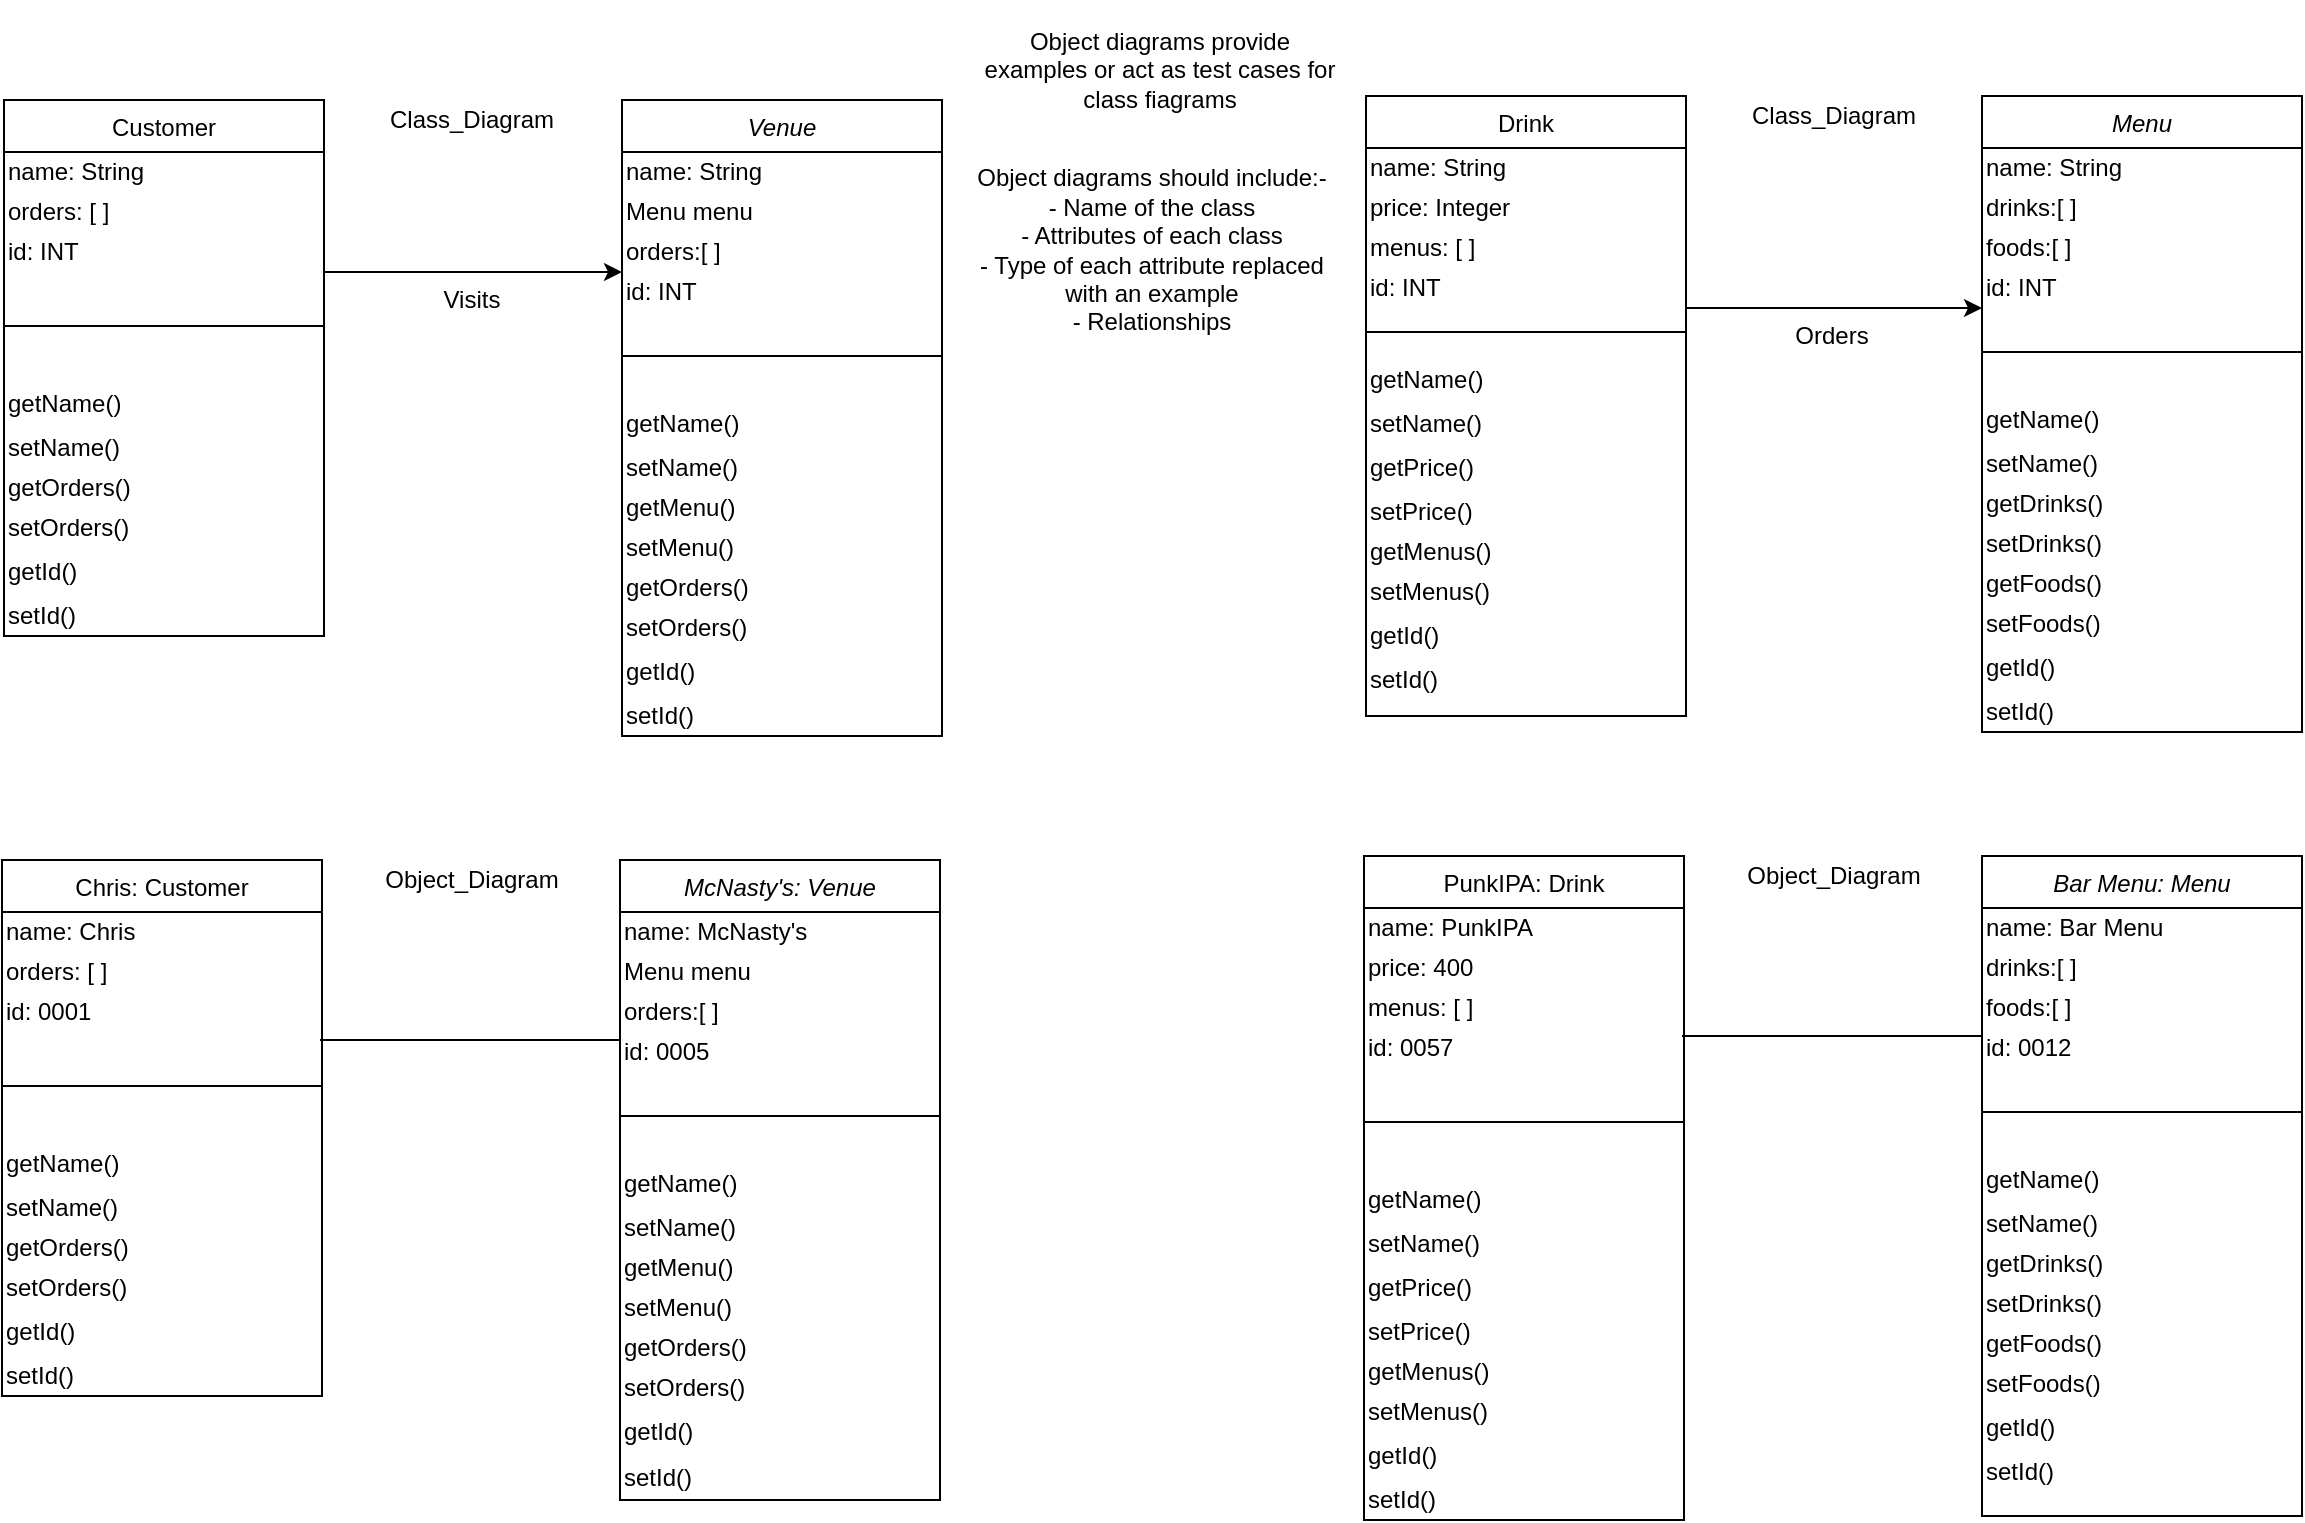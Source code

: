 <mxfile version="14.1.8" type="device"><diagram id="C5RBs43oDa-KdzZeNtuy" name="Page-1"><mxGraphModel dx="2352" dy="906" grid="1" gridSize="10" guides="1" tooltips="1" connect="1" arrows="1" fold="1" page="1" pageScale="1" pageWidth="1169" pageHeight="827" math="0" shadow="0"><root><mxCell id="WIyWlLk6GJQsqaUBKTNV-0"/><mxCell id="WIyWlLk6GJQsqaUBKTNV-1" parent="WIyWlLk6GJQsqaUBKTNV-0"/><mxCell id="dWjjtchE6uzS5klfQraj-1" value="Object diagrams provide examples or act as test cases for class fiagrams" style="text;html=1;strokeColor=none;fillColor=none;align=center;verticalAlign=middle;whiteSpace=wrap;rounded=0;" vertex="1" parent="WIyWlLk6GJQsqaUBKTNV-1"><mxGeometry x="-670" y="10" width="180" height="70" as="geometry"/></mxCell><mxCell id="dWjjtchE6uzS5klfQraj-2" value="Object diagrams should include:-&lt;br&gt;- Name of the class&lt;br&gt;- Attributes of each class&lt;br&gt;- Type of each attribute replaced with an example&lt;br&gt;- Relationships" style="text;html=1;strokeColor=none;fillColor=none;align=center;verticalAlign=middle;whiteSpace=wrap;rounded=0;" vertex="1" parent="WIyWlLk6GJQsqaUBKTNV-1"><mxGeometry x="-679" y="70" width="190" height="130" as="geometry"/></mxCell><mxCell id="dWjjtchE6uzS5klfQraj-52" value="Customer" style="swimlane;fontStyle=0;align=center;verticalAlign=top;childLayout=stackLayout;horizontal=1;startSize=26;horizontalStack=0;resizeParent=1;resizeLast=0;collapsible=1;marginBottom=0;rounded=0;shadow=0;strokeWidth=1;" vertex="1" parent="WIyWlLk6GJQsqaUBKTNV-1"><mxGeometry x="-1158" y="60" width="160" height="268" as="geometry"><mxRectangle x="130" y="380" width="160" height="26" as="alternateBounds"/></mxGeometry></mxCell><mxCell id="dWjjtchE6uzS5klfQraj-53" value="name: String" style="text;html=1;strokeColor=none;fillColor=none;align=left;verticalAlign=middle;whiteSpace=wrap;rounded=0;" vertex="1" parent="dWjjtchE6uzS5klfQraj-52"><mxGeometry y="26" width="160" height="20" as="geometry"/></mxCell><mxCell id="dWjjtchE6uzS5klfQraj-55" value="orders: [ ]" style="text;html=1;strokeColor=none;fillColor=none;align=left;verticalAlign=middle;whiteSpace=wrap;rounded=0;" vertex="1" parent="dWjjtchE6uzS5klfQraj-52"><mxGeometry y="46" width="160" height="20" as="geometry"/></mxCell><mxCell id="dWjjtchE6uzS5klfQraj-56" value="id: INT" style="text;html=1;strokeColor=none;fillColor=none;align=left;verticalAlign=middle;whiteSpace=wrap;rounded=0;" vertex="1" parent="dWjjtchE6uzS5klfQraj-52"><mxGeometry y="66" width="160" height="20" as="geometry"/></mxCell><mxCell id="dWjjtchE6uzS5klfQraj-57" value="" style="line;html=1;strokeWidth=1;align=left;verticalAlign=middle;spacingTop=-1;spacingLeft=3;spacingRight=3;rotatable=0;labelPosition=right;points=[];portConstraint=eastwest;" vertex="1" parent="dWjjtchE6uzS5klfQraj-52"><mxGeometry y="86" width="160" height="54" as="geometry"/></mxCell><mxCell id="dWjjtchE6uzS5klfQraj-58" value="getName()" style="text;html=1;strokeColor=none;fillColor=none;align=left;verticalAlign=middle;whiteSpace=wrap;rounded=0;" vertex="1" parent="dWjjtchE6uzS5klfQraj-52"><mxGeometry y="140" width="160" height="24" as="geometry"/></mxCell><mxCell id="dWjjtchE6uzS5klfQraj-59" value="setName()" style="text;html=1;strokeColor=none;fillColor=none;align=left;verticalAlign=middle;whiteSpace=wrap;rounded=0;" vertex="1" parent="dWjjtchE6uzS5klfQraj-52"><mxGeometry y="164" width="160" height="20" as="geometry"/></mxCell><mxCell id="dWjjtchE6uzS5klfQraj-60" value="getOrders()" style="text;html=1;strokeColor=none;fillColor=none;align=left;verticalAlign=middle;whiteSpace=wrap;rounded=0;" vertex="1" parent="dWjjtchE6uzS5klfQraj-52"><mxGeometry y="184" width="160" height="20" as="geometry"/></mxCell><mxCell id="dWjjtchE6uzS5klfQraj-61" value="setOrders()" style="text;html=1;strokeColor=none;fillColor=none;align=left;verticalAlign=middle;whiteSpace=wrap;rounded=0;" vertex="1" parent="dWjjtchE6uzS5klfQraj-52"><mxGeometry y="204" width="160" height="20" as="geometry"/></mxCell><mxCell id="dWjjtchE6uzS5klfQraj-77" value="getId()" style="text;html=1;strokeColor=none;fillColor=none;align=left;verticalAlign=middle;whiteSpace=wrap;rounded=0;" vertex="1" parent="dWjjtchE6uzS5klfQraj-52"><mxGeometry y="224" width="160" height="24" as="geometry"/></mxCell><mxCell id="dWjjtchE6uzS5klfQraj-78" value="setId()" style="text;html=1;strokeColor=none;fillColor=none;align=left;verticalAlign=middle;whiteSpace=wrap;rounded=0;" vertex="1" parent="dWjjtchE6uzS5klfQraj-52"><mxGeometry y="248" width="160" height="20" as="geometry"/></mxCell><mxCell id="dWjjtchE6uzS5klfQraj-62" value="Venue" style="swimlane;fontStyle=2;align=center;verticalAlign=top;childLayout=stackLayout;horizontal=1;startSize=26;horizontalStack=0;resizeParent=1;resizeLast=0;collapsible=1;marginBottom=0;rounded=0;shadow=0;strokeWidth=1;" vertex="1" parent="WIyWlLk6GJQsqaUBKTNV-1"><mxGeometry x="-849" y="60" width="160" height="318" as="geometry"><mxRectangle x="230" y="140" width="160" height="26" as="alternateBounds"/></mxGeometry></mxCell><mxCell id="dWjjtchE6uzS5klfQraj-127" value="name: String" style="text;html=1;strokeColor=none;fillColor=none;align=left;verticalAlign=middle;whiteSpace=wrap;rounded=0;" vertex="1" parent="dWjjtchE6uzS5klfQraj-62"><mxGeometry y="26" width="160" height="20" as="geometry"/></mxCell><mxCell id="dWjjtchE6uzS5klfQraj-64" value="Menu menu" style="text;html=1;align=left;verticalAlign=middle;whiteSpace=wrap;rounded=0;" vertex="1" parent="dWjjtchE6uzS5klfQraj-62"><mxGeometry y="46" width="160" height="20" as="geometry"/></mxCell><mxCell id="dWjjtchE6uzS5klfQraj-65" value="orders:[ ]" style="text;html=1;align=left;verticalAlign=middle;whiteSpace=wrap;rounded=0;" vertex="1" parent="dWjjtchE6uzS5klfQraj-62"><mxGeometry y="66" width="160" height="20" as="geometry"/></mxCell><mxCell id="dWjjtchE6uzS5klfQraj-67" value="id: INT" style="text;html=1;strokeColor=none;fillColor=none;align=left;verticalAlign=middle;whiteSpace=wrap;rounded=0;" vertex="1" parent="dWjjtchE6uzS5klfQraj-62"><mxGeometry y="86" width="160" height="20" as="geometry"/></mxCell><mxCell id="dWjjtchE6uzS5klfQraj-68" value="" style="line;html=1;strokeWidth=1;align=left;verticalAlign=middle;spacingTop=-1;spacingLeft=3;spacingRight=3;rotatable=0;labelPosition=right;points=[];portConstraint=eastwest;" vertex="1" parent="dWjjtchE6uzS5klfQraj-62"><mxGeometry y="106" width="160" height="44" as="geometry"/></mxCell><mxCell id="dWjjtchE6uzS5klfQraj-128" value="getName()" style="text;html=1;strokeColor=none;fillColor=none;align=left;verticalAlign=middle;whiteSpace=wrap;rounded=0;" vertex="1" parent="dWjjtchE6uzS5klfQraj-62"><mxGeometry y="150" width="160" height="24" as="geometry"/></mxCell><mxCell id="dWjjtchE6uzS5klfQraj-129" value="setName()" style="text;html=1;strokeColor=none;fillColor=none;align=left;verticalAlign=middle;whiteSpace=wrap;rounded=0;" vertex="1" parent="dWjjtchE6uzS5klfQraj-62"><mxGeometry y="174" width="160" height="20" as="geometry"/></mxCell><mxCell id="dWjjtchE6uzS5klfQraj-132" value="getMenu()" style="text;html=1;strokeColor=none;fillColor=none;align=left;verticalAlign=middle;whiteSpace=wrap;rounded=0;" vertex="1" parent="dWjjtchE6uzS5klfQraj-62"><mxGeometry y="194" width="160" height="20" as="geometry"/></mxCell><mxCell id="dWjjtchE6uzS5klfQraj-133" value="setMenu()" style="text;html=1;strokeColor=none;fillColor=none;align=left;verticalAlign=middle;whiteSpace=wrap;rounded=0;" vertex="1" parent="dWjjtchE6uzS5klfQraj-62"><mxGeometry y="214" width="160" height="20" as="geometry"/></mxCell><mxCell id="dWjjtchE6uzS5klfQraj-130" value="getOrders()" style="text;html=1;strokeColor=none;fillColor=none;align=left;verticalAlign=middle;whiteSpace=wrap;rounded=0;" vertex="1" parent="dWjjtchE6uzS5klfQraj-62"><mxGeometry y="234" width="160" height="20" as="geometry"/></mxCell><mxCell id="dWjjtchE6uzS5klfQraj-131" value="setOrders()" style="text;html=1;strokeColor=none;fillColor=none;align=left;verticalAlign=middle;whiteSpace=wrap;rounded=0;" vertex="1" parent="dWjjtchE6uzS5klfQraj-62"><mxGeometry y="254" width="160" height="20" as="geometry"/></mxCell><mxCell id="dWjjtchE6uzS5klfQraj-83" value="getId()" style="text;html=1;strokeColor=none;fillColor=none;align=left;verticalAlign=middle;whiteSpace=wrap;rounded=0;" vertex="1" parent="dWjjtchE6uzS5klfQraj-62"><mxGeometry y="274" width="160" height="24" as="geometry"/></mxCell><mxCell id="dWjjtchE6uzS5klfQraj-84" value="setId()" style="text;html=1;strokeColor=none;fillColor=none;align=left;verticalAlign=middle;whiteSpace=wrap;rounded=0;" vertex="1" parent="dWjjtchE6uzS5klfQraj-62"><mxGeometry y="298" width="160" height="20" as="geometry"/></mxCell><mxCell id="dWjjtchE6uzS5klfQraj-74" value="" style="endArrow=classic;html=1;exitX=1;exitY=1;exitDx=0;exitDy=0;entryX=0;entryY=0;entryDx=0;entryDy=0;" edge="1" source="dWjjtchE6uzS5klfQraj-56" parent="WIyWlLk6GJQsqaUBKTNV-1"><mxGeometry width="50" height="50" relative="1" as="geometry"><mxPoint x="-839" y="230" as="sourcePoint"/><mxPoint x="-849.0" y="146" as="targetPoint"/></mxGeometry></mxCell><mxCell id="dWjjtchE6uzS5klfQraj-75" value="Visits" style="text;html=1;strokeColor=none;fillColor=none;align=center;verticalAlign=middle;whiteSpace=wrap;rounded=0;" vertex="1" parent="WIyWlLk6GJQsqaUBKTNV-1"><mxGeometry x="-969" y="150" width="90" height="20" as="geometry"/></mxCell><mxCell id="dWjjtchE6uzS5klfQraj-76" value="Class_Diagram" style="text;html=1;strokeColor=none;fillColor=none;align=center;verticalAlign=middle;whiteSpace=wrap;rounded=0;" vertex="1" parent="WIyWlLk6GJQsqaUBKTNV-1"><mxGeometry x="-989" y="60" width="130" height="20" as="geometry"/></mxCell><mxCell id="dWjjtchE6uzS5klfQraj-93" value="Chris: Customer" style="swimlane;fontStyle=0;align=center;verticalAlign=top;childLayout=stackLayout;horizontal=1;startSize=26;horizontalStack=0;resizeParent=1;resizeLast=0;collapsible=1;marginBottom=0;rounded=0;shadow=0;strokeWidth=1;" vertex="1" parent="WIyWlLk6GJQsqaUBKTNV-1"><mxGeometry x="-1159" y="440" width="160" height="268" as="geometry"><mxRectangle x="130" y="380" width="160" height="26" as="alternateBounds"/></mxGeometry></mxCell><mxCell id="dWjjtchE6uzS5klfQraj-94" value="name: Chris" style="text;html=1;strokeColor=none;fillColor=none;align=left;verticalAlign=middle;whiteSpace=wrap;rounded=0;" vertex="1" parent="dWjjtchE6uzS5klfQraj-93"><mxGeometry y="26" width="160" height="20" as="geometry"/></mxCell><mxCell id="dWjjtchE6uzS5klfQraj-95" value="orders: [ ]" style="text;html=1;strokeColor=none;fillColor=none;align=left;verticalAlign=middle;whiteSpace=wrap;rounded=0;" vertex="1" parent="dWjjtchE6uzS5klfQraj-93"><mxGeometry y="46" width="160" height="20" as="geometry"/></mxCell><mxCell id="dWjjtchE6uzS5klfQraj-96" value="id: 0001" style="text;html=1;strokeColor=none;fillColor=none;align=left;verticalAlign=middle;whiteSpace=wrap;rounded=0;" vertex="1" parent="dWjjtchE6uzS5klfQraj-93"><mxGeometry y="66" width="160" height="20" as="geometry"/></mxCell><mxCell id="dWjjtchE6uzS5klfQraj-97" value="" style="line;html=1;strokeWidth=1;align=left;verticalAlign=middle;spacingTop=-1;spacingLeft=3;spacingRight=3;rotatable=0;labelPosition=right;points=[];portConstraint=eastwest;" vertex="1" parent="dWjjtchE6uzS5klfQraj-93"><mxGeometry y="86" width="160" height="54" as="geometry"/></mxCell><mxCell id="dWjjtchE6uzS5klfQraj-98" value="getName()" style="text;html=1;strokeColor=none;fillColor=none;align=left;verticalAlign=middle;whiteSpace=wrap;rounded=0;" vertex="1" parent="dWjjtchE6uzS5klfQraj-93"><mxGeometry y="140" width="160" height="24" as="geometry"/></mxCell><mxCell id="dWjjtchE6uzS5klfQraj-99" value="setName()" style="text;html=1;strokeColor=none;fillColor=none;align=left;verticalAlign=middle;whiteSpace=wrap;rounded=0;" vertex="1" parent="dWjjtchE6uzS5klfQraj-93"><mxGeometry y="164" width="160" height="20" as="geometry"/></mxCell><mxCell id="dWjjtchE6uzS5klfQraj-100" value="getOrders()" style="text;html=1;strokeColor=none;fillColor=none;align=left;verticalAlign=middle;whiteSpace=wrap;rounded=0;" vertex="1" parent="dWjjtchE6uzS5klfQraj-93"><mxGeometry y="184" width="160" height="20" as="geometry"/></mxCell><mxCell id="dWjjtchE6uzS5klfQraj-101" value="setOrders()" style="text;html=1;strokeColor=none;fillColor=none;align=left;verticalAlign=middle;whiteSpace=wrap;rounded=0;" vertex="1" parent="dWjjtchE6uzS5klfQraj-93"><mxGeometry y="204" width="160" height="20" as="geometry"/></mxCell><mxCell id="dWjjtchE6uzS5klfQraj-102" value="getId()" style="text;html=1;strokeColor=none;fillColor=none;align=left;verticalAlign=middle;whiteSpace=wrap;rounded=0;" vertex="1" parent="dWjjtchE6uzS5klfQraj-93"><mxGeometry y="224" width="160" height="24" as="geometry"/></mxCell><mxCell id="dWjjtchE6uzS5klfQraj-103" value="setId()" style="text;html=1;strokeColor=none;fillColor=none;align=left;verticalAlign=middle;whiteSpace=wrap;rounded=0;" vertex="1" parent="dWjjtchE6uzS5klfQraj-93"><mxGeometry y="248" width="160" height="20" as="geometry"/></mxCell><mxCell id="dWjjtchE6uzS5klfQraj-104" value="McNasty's: Venue" style="swimlane;fontStyle=2;align=center;verticalAlign=top;childLayout=stackLayout;horizontal=1;startSize=26;horizontalStack=0;resizeParent=1;resizeLast=0;collapsible=1;marginBottom=0;rounded=0;shadow=0;strokeWidth=1;" vertex="1" parent="WIyWlLk6GJQsqaUBKTNV-1"><mxGeometry x="-850" y="440" width="160" height="320" as="geometry"><mxRectangle x="230" y="140" width="160" height="26" as="alternateBounds"/></mxGeometry></mxCell><mxCell id="dWjjtchE6uzS5klfQraj-134" value="name: McNasty's" style="text;html=1;strokeColor=none;fillColor=none;align=left;verticalAlign=middle;whiteSpace=wrap;rounded=0;" vertex="1" parent="dWjjtchE6uzS5klfQraj-104"><mxGeometry y="26" width="160" height="20" as="geometry"/></mxCell><mxCell id="dWjjtchE6uzS5klfQraj-135" value="Menu menu" style="text;html=1;align=left;verticalAlign=middle;whiteSpace=wrap;rounded=0;" vertex="1" parent="dWjjtchE6uzS5klfQraj-104"><mxGeometry y="46" width="160" height="20" as="geometry"/></mxCell><mxCell id="dWjjtchE6uzS5klfQraj-136" value="orders:[ ]" style="text;html=1;align=left;verticalAlign=middle;whiteSpace=wrap;rounded=0;" vertex="1" parent="dWjjtchE6uzS5klfQraj-104"><mxGeometry y="66" width="160" height="20" as="geometry"/></mxCell><mxCell id="dWjjtchE6uzS5klfQraj-137" value="id: 0005" style="text;html=1;strokeColor=none;fillColor=none;align=left;verticalAlign=middle;whiteSpace=wrap;rounded=0;" vertex="1" parent="dWjjtchE6uzS5klfQraj-104"><mxGeometry y="86" width="160" height="20" as="geometry"/></mxCell><mxCell id="dWjjtchE6uzS5klfQraj-111" value="" style="line;html=1;strokeWidth=1;align=left;verticalAlign=middle;spacingTop=-1;spacingLeft=3;spacingRight=3;rotatable=0;labelPosition=right;points=[];portConstraint=eastwest;" vertex="1" parent="dWjjtchE6uzS5klfQraj-104"><mxGeometry y="106" width="160" height="44" as="geometry"/></mxCell><mxCell id="dWjjtchE6uzS5klfQraj-144" value="getName()" style="text;html=1;strokeColor=none;fillColor=none;align=left;verticalAlign=middle;whiteSpace=wrap;rounded=0;" vertex="1" parent="dWjjtchE6uzS5klfQraj-104"><mxGeometry y="150" width="160" height="24" as="geometry"/></mxCell><mxCell id="dWjjtchE6uzS5klfQraj-145" value="setName()" style="text;html=1;strokeColor=none;fillColor=none;align=left;verticalAlign=middle;whiteSpace=wrap;rounded=0;" vertex="1" parent="dWjjtchE6uzS5klfQraj-104"><mxGeometry y="174" width="160" height="20" as="geometry"/></mxCell><mxCell id="dWjjtchE6uzS5klfQraj-146" value="getMenu()" style="text;html=1;strokeColor=none;fillColor=none;align=left;verticalAlign=middle;whiteSpace=wrap;rounded=0;" vertex="1" parent="dWjjtchE6uzS5klfQraj-104"><mxGeometry y="194" width="160" height="20" as="geometry"/></mxCell><mxCell id="dWjjtchE6uzS5klfQraj-147" value="setMenu()" style="text;html=1;strokeColor=none;fillColor=none;align=left;verticalAlign=middle;whiteSpace=wrap;rounded=0;" vertex="1" parent="dWjjtchE6uzS5klfQraj-104"><mxGeometry y="214" width="160" height="20" as="geometry"/></mxCell><mxCell id="dWjjtchE6uzS5klfQraj-148" value="getOrders()" style="text;html=1;strokeColor=none;fillColor=none;align=left;verticalAlign=middle;whiteSpace=wrap;rounded=0;" vertex="1" parent="dWjjtchE6uzS5klfQraj-104"><mxGeometry y="234" width="160" height="20" as="geometry"/></mxCell><mxCell id="dWjjtchE6uzS5klfQraj-149" value="setOrders()" style="text;html=1;strokeColor=none;fillColor=none;align=left;verticalAlign=middle;whiteSpace=wrap;rounded=0;" vertex="1" parent="dWjjtchE6uzS5klfQraj-104"><mxGeometry y="254" width="160" height="20" as="geometry"/></mxCell><mxCell id="dWjjtchE6uzS5klfQraj-150" value="getId()" style="text;html=1;strokeColor=none;fillColor=none;align=left;verticalAlign=middle;whiteSpace=wrap;rounded=0;" vertex="1" parent="dWjjtchE6uzS5klfQraj-104"><mxGeometry y="274" width="160" height="24" as="geometry"/></mxCell><mxCell id="dWjjtchE6uzS5klfQraj-151" value="setId()" style="text;html=1;strokeColor=none;fillColor=none;align=left;verticalAlign=middle;whiteSpace=wrap;rounded=0;" vertex="1" parent="dWjjtchE6uzS5klfQraj-104"><mxGeometry y="298" width="160" height="22" as="geometry"/></mxCell><mxCell id="dWjjtchE6uzS5klfQraj-126" value="" style="endArrow=none;html=1;exitX=1;exitY=0;exitDx=0;exitDy=0;entryX=0;entryY=1;entryDx=0;entryDy=0;" edge="1" parent="WIyWlLk6GJQsqaUBKTNV-1"><mxGeometry width="50" height="50" relative="1" as="geometry"><mxPoint x="-1000" y="530" as="sourcePoint"/><mxPoint x="-850" y="530" as="targetPoint"/></mxGeometry></mxCell><mxCell id="dWjjtchE6uzS5klfQraj-152" value="Drink" style="swimlane;fontStyle=0;align=center;verticalAlign=top;childLayout=stackLayout;horizontal=1;startSize=26;horizontalStack=0;resizeParent=1;resizeLast=0;collapsible=1;marginBottom=0;rounded=0;shadow=0;strokeWidth=1;" vertex="1" parent="WIyWlLk6GJQsqaUBKTNV-1"><mxGeometry x="-477" y="58" width="160" height="310" as="geometry"><mxRectangle x="130" y="380" width="160" height="26" as="alternateBounds"/></mxGeometry></mxCell><mxCell id="dWjjtchE6uzS5klfQraj-153" value="name: String" style="text;html=1;strokeColor=none;fillColor=none;align=left;verticalAlign=middle;whiteSpace=wrap;rounded=0;" vertex="1" parent="dWjjtchE6uzS5klfQraj-152"><mxGeometry y="26" width="160" height="20" as="geometry"/></mxCell><mxCell id="dWjjtchE6uzS5klfQraj-207" value="price: Integer" style="text;html=1;strokeColor=none;fillColor=none;align=left;verticalAlign=middle;whiteSpace=wrap;rounded=0;" vertex="1" parent="dWjjtchE6uzS5klfQraj-152"><mxGeometry y="46" width="160" height="20" as="geometry"/></mxCell><mxCell id="dWjjtchE6uzS5klfQraj-154" value="menus: [ ]" style="text;html=1;strokeColor=none;fillColor=none;align=left;verticalAlign=middle;whiteSpace=wrap;rounded=0;" vertex="1" parent="dWjjtchE6uzS5klfQraj-152"><mxGeometry y="66" width="160" height="20" as="geometry"/></mxCell><mxCell id="dWjjtchE6uzS5klfQraj-155" value="id: INT" style="text;html=1;strokeColor=none;fillColor=none;align=left;verticalAlign=middle;whiteSpace=wrap;rounded=0;" vertex="1" parent="dWjjtchE6uzS5klfQraj-152"><mxGeometry y="86" width="160" height="20" as="geometry"/></mxCell><mxCell id="dWjjtchE6uzS5klfQraj-156" value="" style="line;html=1;strokeWidth=1;align=left;verticalAlign=middle;spacingTop=-1;spacingLeft=3;spacingRight=3;rotatable=0;labelPosition=right;points=[];portConstraint=eastwest;" vertex="1" parent="dWjjtchE6uzS5klfQraj-152"><mxGeometry y="106" width="160" height="24" as="geometry"/></mxCell><mxCell id="dWjjtchE6uzS5klfQraj-157" value="getName()" style="text;html=1;strokeColor=none;fillColor=none;align=left;verticalAlign=middle;whiteSpace=wrap;rounded=0;" vertex="1" parent="dWjjtchE6uzS5klfQraj-152"><mxGeometry y="130" width="160" height="24" as="geometry"/></mxCell><mxCell id="dWjjtchE6uzS5klfQraj-158" value="setName()" style="text;html=1;strokeColor=none;fillColor=none;align=left;verticalAlign=middle;whiteSpace=wrap;rounded=0;" vertex="1" parent="dWjjtchE6uzS5klfQraj-152"><mxGeometry y="154" width="160" height="20" as="geometry"/></mxCell><mxCell id="dWjjtchE6uzS5klfQraj-208" value="getPrice()" style="text;html=1;strokeColor=none;fillColor=none;align=left;verticalAlign=middle;whiteSpace=wrap;rounded=0;" vertex="1" parent="dWjjtchE6uzS5klfQraj-152"><mxGeometry y="174" width="160" height="24" as="geometry"/></mxCell><mxCell id="dWjjtchE6uzS5klfQraj-209" value="setPrice()" style="text;html=1;strokeColor=none;fillColor=none;align=left;verticalAlign=middle;whiteSpace=wrap;rounded=0;" vertex="1" parent="dWjjtchE6uzS5klfQraj-152"><mxGeometry y="198" width="160" height="20" as="geometry"/></mxCell><mxCell id="dWjjtchE6uzS5klfQraj-159" value="getMenus()" style="text;html=1;strokeColor=none;fillColor=none;align=left;verticalAlign=middle;whiteSpace=wrap;rounded=0;" vertex="1" parent="dWjjtchE6uzS5klfQraj-152"><mxGeometry y="218" width="160" height="20" as="geometry"/></mxCell><mxCell id="dWjjtchE6uzS5klfQraj-160" value="setMenus()" style="text;html=1;strokeColor=none;fillColor=none;align=left;verticalAlign=middle;whiteSpace=wrap;rounded=0;" vertex="1" parent="dWjjtchE6uzS5klfQraj-152"><mxGeometry y="238" width="160" height="20" as="geometry"/></mxCell><mxCell id="dWjjtchE6uzS5klfQraj-161" value="getId()" style="text;html=1;strokeColor=none;fillColor=none;align=left;verticalAlign=middle;whiteSpace=wrap;rounded=0;" vertex="1" parent="dWjjtchE6uzS5klfQraj-152"><mxGeometry y="258" width="160" height="24" as="geometry"/></mxCell><mxCell id="dWjjtchE6uzS5klfQraj-162" value="setId()" style="text;html=1;strokeColor=none;fillColor=none;align=left;verticalAlign=middle;whiteSpace=wrap;rounded=0;" vertex="1" parent="dWjjtchE6uzS5klfQraj-152"><mxGeometry y="282" width="160" height="20" as="geometry"/></mxCell><mxCell id="dWjjtchE6uzS5klfQraj-163" value="Menu" style="swimlane;fontStyle=2;align=center;verticalAlign=top;childLayout=stackLayout;horizontal=1;startSize=26;horizontalStack=0;resizeParent=1;resizeLast=0;collapsible=1;marginBottom=0;rounded=0;shadow=0;strokeWidth=1;" vertex="1" parent="WIyWlLk6GJQsqaUBKTNV-1"><mxGeometry x="-169" y="58" width="160" height="318" as="geometry"><mxRectangle x="230" y="140" width="160" height="26" as="alternateBounds"/></mxGeometry></mxCell><mxCell id="dWjjtchE6uzS5klfQraj-164" value="name: String" style="text;html=1;strokeColor=none;fillColor=none;align=left;verticalAlign=middle;whiteSpace=wrap;rounded=0;" vertex="1" parent="dWjjtchE6uzS5klfQraj-163"><mxGeometry y="26" width="160" height="20" as="geometry"/></mxCell><mxCell id="dWjjtchE6uzS5klfQraj-165" value="drinks:[ ]" style="text;html=1;align=left;verticalAlign=middle;whiteSpace=wrap;rounded=0;" vertex="1" parent="dWjjtchE6uzS5klfQraj-163"><mxGeometry y="46" width="160" height="20" as="geometry"/></mxCell><mxCell id="dWjjtchE6uzS5klfQraj-166" value="foods:[ ]" style="text;html=1;align=left;verticalAlign=middle;whiteSpace=wrap;rounded=0;" vertex="1" parent="dWjjtchE6uzS5klfQraj-163"><mxGeometry y="66" width="160" height="20" as="geometry"/></mxCell><mxCell id="dWjjtchE6uzS5klfQraj-167" value="id: INT" style="text;html=1;strokeColor=none;fillColor=none;align=left;verticalAlign=middle;whiteSpace=wrap;rounded=0;" vertex="1" parent="dWjjtchE6uzS5klfQraj-163"><mxGeometry y="86" width="160" height="20" as="geometry"/></mxCell><mxCell id="dWjjtchE6uzS5klfQraj-168" value="" style="line;html=1;strokeWidth=1;align=left;verticalAlign=middle;spacingTop=-1;spacingLeft=3;spacingRight=3;rotatable=0;labelPosition=right;points=[];portConstraint=eastwest;" vertex="1" parent="dWjjtchE6uzS5klfQraj-163"><mxGeometry y="106" width="160" height="44" as="geometry"/></mxCell><mxCell id="dWjjtchE6uzS5klfQraj-169" value="getName()" style="text;html=1;strokeColor=none;fillColor=none;align=left;verticalAlign=middle;whiteSpace=wrap;rounded=0;" vertex="1" parent="dWjjtchE6uzS5klfQraj-163"><mxGeometry y="150" width="160" height="24" as="geometry"/></mxCell><mxCell id="dWjjtchE6uzS5klfQraj-170" value="setName()" style="text;html=1;strokeColor=none;fillColor=none;align=left;verticalAlign=middle;whiteSpace=wrap;rounded=0;" vertex="1" parent="dWjjtchE6uzS5klfQraj-163"><mxGeometry y="174" width="160" height="20" as="geometry"/></mxCell><mxCell id="dWjjtchE6uzS5klfQraj-171" value="getDrinks()" style="text;html=1;strokeColor=none;fillColor=none;align=left;verticalAlign=middle;whiteSpace=wrap;rounded=0;" vertex="1" parent="dWjjtchE6uzS5klfQraj-163"><mxGeometry y="194" width="160" height="20" as="geometry"/></mxCell><mxCell id="dWjjtchE6uzS5klfQraj-172" value="setDrinks()" style="text;html=1;strokeColor=none;fillColor=none;align=left;verticalAlign=middle;whiteSpace=wrap;rounded=0;" vertex="1" parent="dWjjtchE6uzS5klfQraj-163"><mxGeometry y="214" width="160" height="20" as="geometry"/></mxCell><mxCell id="dWjjtchE6uzS5klfQraj-173" value="getFoods()" style="text;html=1;strokeColor=none;fillColor=none;align=left;verticalAlign=middle;whiteSpace=wrap;rounded=0;" vertex="1" parent="dWjjtchE6uzS5klfQraj-163"><mxGeometry y="234" width="160" height="20" as="geometry"/></mxCell><mxCell id="dWjjtchE6uzS5klfQraj-174" value="setFoods()" style="text;html=1;strokeColor=none;fillColor=none;align=left;verticalAlign=middle;whiteSpace=wrap;rounded=0;" vertex="1" parent="dWjjtchE6uzS5klfQraj-163"><mxGeometry y="254" width="160" height="20" as="geometry"/></mxCell><mxCell id="dWjjtchE6uzS5klfQraj-175" value="getId()" style="text;html=1;strokeColor=none;fillColor=none;align=left;verticalAlign=middle;whiteSpace=wrap;rounded=0;" vertex="1" parent="dWjjtchE6uzS5klfQraj-163"><mxGeometry y="274" width="160" height="24" as="geometry"/></mxCell><mxCell id="dWjjtchE6uzS5klfQraj-176" value="setId()" style="text;html=1;strokeColor=none;fillColor=none;align=left;verticalAlign=middle;whiteSpace=wrap;rounded=0;" vertex="1" parent="dWjjtchE6uzS5klfQraj-163"><mxGeometry y="298" width="160" height="20" as="geometry"/></mxCell><mxCell id="dWjjtchE6uzS5klfQraj-177" value="" style="endArrow=classic;html=1;exitX=1;exitY=1;exitDx=0;exitDy=0;entryX=0;entryY=1;entryDx=0;entryDy=0;" edge="1" source="dWjjtchE6uzS5klfQraj-155" parent="WIyWlLk6GJQsqaUBKTNV-1" target="dWjjtchE6uzS5klfQraj-167"><mxGeometry width="50" height="50" relative="1" as="geometry"><mxPoint x="-159" y="228" as="sourcePoint"/><mxPoint x="-169.0" y="144" as="targetPoint"/></mxGeometry></mxCell><mxCell id="dWjjtchE6uzS5klfQraj-178" value="Orders" style="text;html=1;strokeColor=none;fillColor=none;align=center;verticalAlign=middle;whiteSpace=wrap;rounded=0;" vertex="1" parent="WIyWlLk6GJQsqaUBKTNV-1"><mxGeometry x="-289" y="168" width="90" height="20" as="geometry"/></mxCell><mxCell id="dWjjtchE6uzS5klfQraj-179" value="Class_Diagram" style="text;html=1;strokeColor=none;fillColor=none;align=center;verticalAlign=middle;whiteSpace=wrap;rounded=0;" vertex="1" parent="WIyWlLk6GJQsqaUBKTNV-1"><mxGeometry x="-308" y="58" width="130" height="20" as="geometry"/></mxCell><mxCell id="dWjjtchE6uzS5klfQraj-180" value="PunkIPA: Drink" style="swimlane;fontStyle=0;align=center;verticalAlign=top;childLayout=stackLayout;horizontal=1;startSize=26;horizontalStack=0;resizeParent=1;resizeLast=0;collapsible=1;marginBottom=0;rounded=0;shadow=0;strokeWidth=1;" vertex="1" parent="WIyWlLk6GJQsqaUBKTNV-1"><mxGeometry x="-478" y="438" width="160" height="332" as="geometry"><mxRectangle x="130" y="380" width="160" height="26" as="alternateBounds"/></mxGeometry></mxCell><mxCell id="dWjjtchE6uzS5klfQraj-181" value="name: PunkIPA" style="text;html=1;strokeColor=none;fillColor=none;align=left;verticalAlign=middle;whiteSpace=wrap;rounded=0;" vertex="1" parent="dWjjtchE6uzS5klfQraj-180"><mxGeometry y="26" width="160" height="20" as="geometry"/></mxCell><mxCell id="dWjjtchE6uzS5klfQraj-210" value="price: 400" style="text;html=1;strokeColor=none;fillColor=none;align=left;verticalAlign=middle;whiteSpace=wrap;rounded=0;" vertex="1" parent="dWjjtchE6uzS5klfQraj-180"><mxGeometry y="46" width="160" height="20" as="geometry"/></mxCell><mxCell id="dWjjtchE6uzS5klfQraj-182" value="menus: [ ]" style="text;html=1;strokeColor=none;fillColor=none;align=left;verticalAlign=middle;whiteSpace=wrap;rounded=0;" vertex="1" parent="dWjjtchE6uzS5klfQraj-180"><mxGeometry y="66" width="160" height="20" as="geometry"/></mxCell><mxCell id="dWjjtchE6uzS5klfQraj-183" value="id: 0057" style="text;html=1;strokeColor=none;fillColor=none;align=left;verticalAlign=middle;whiteSpace=wrap;rounded=0;" vertex="1" parent="dWjjtchE6uzS5klfQraj-180"><mxGeometry y="86" width="160" height="20" as="geometry"/></mxCell><mxCell id="dWjjtchE6uzS5klfQraj-184" value="" style="line;html=1;strokeWidth=1;align=left;verticalAlign=middle;spacingTop=-1;spacingLeft=3;spacingRight=3;rotatable=0;labelPosition=right;points=[];portConstraint=eastwest;" vertex="1" parent="dWjjtchE6uzS5klfQraj-180"><mxGeometry y="106" width="160" height="54" as="geometry"/></mxCell><mxCell id="dWjjtchE6uzS5klfQraj-185" value="getName()" style="text;html=1;strokeColor=none;fillColor=none;align=left;verticalAlign=middle;whiteSpace=wrap;rounded=0;" vertex="1" parent="dWjjtchE6uzS5klfQraj-180"><mxGeometry y="160" width="160" height="24" as="geometry"/></mxCell><mxCell id="dWjjtchE6uzS5klfQraj-186" value="setName()" style="text;html=1;strokeColor=none;fillColor=none;align=left;verticalAlign=middle;whiteSpace=wrap;rounded=0;" vertex="1" parent="dWjjtchE6uzS5klfQraj-180"><mxGeometry y="184" width="160" height="20" as="geometry"/></mxCell><mxCell id="dWjjtchE6uzS5klfQraj-211" value="getPrice()" style="text;html=1;strokeColor=none;fillColor=none;align=left;verticalAlign=middle;whiteSpace=wrap;rounded=0;" vertex="1" parent="dWjjtchE6uzS5klfQraj-180"><mxGeometry y="204" width="160" height="24" as="geometry"/></mxCell><mxCell id="dWjjtchE6uzS5klfQraj-212" value="setPrice()" style="text;html=1;strokeColor=none;fillColor=none;align=left;verticalAlign=middle;whiteSpace=wrap;rounded=0;" vertex="1" parent="dWjjtchE6uzS5klfQraj-180"><mxGeometry y="228" width="160" height="20" as="geometry"/></mxCell><mxCell id="dWjjtchE6uzS5klfQraj-213" value="getMenus()" style="text;html=1;strokeColor=none;fillColor=none;align=left;verticalAlign=middle;whiteSpace=wrap;rounded=0;" vertex="1" parent="dWjjtchE6uzS5klfQraj-180"><mxGeometry y="248" width="160" height="20" as="geometry"/></mxCell><mxCell id="dWjjtchE6uzS5klfQraj-214" value="setMenus()" style="text;html=1;strokeColor=none;fillColor=none;align=left;verticalAlign=middle;whiteSpace=wrap;rounded=0;" vertex="1" parent="dWjjtchE6uzS5klfQraj-180"><mxGeometry y="268" width="160" height="20" as="geometry"/></mxCell><mxCell id="dWjjtchE6uzS5klfQraj-215" value="getId()" style="text;html=1;strokeColor=none;fillColor=none;align=left;verticalAlign=middle;whiteSpace=wrap;rounded=0;" vertex="1" parent="dWjjtchE6uzS5klfQraj-180"><mxGeometry y="288" width="160" height="24" as="geometry"/></mxCell><mxCell id="dWjjtchE6uzS5klfQraj-216" value="setId()" style="text;html=1;strokeColor=none;fillColor=none;align=left;verticalAlign=middle;whiteSpace=wrap;rounded=0;" vertex="1" parent="dWjjtchE6uzS5klfQraj-180"><mxGeometry y="312" width="160" height="20" as="geometry"/></mxCell><mxCell id="dWjjtchE6uzS5klfQraj-191" value="Bar Menu: Menu" style="swimlane;fontStyle=2;align=center;verticalAlign=top;childLayout=stackLayout;horizontal=1;startSize=26;horizontalStack=0;resizeParent=1;resizeLast=0;collapsible=1;marginBottom=0;rounded=0;shadow=0;strokeWidth=1;" vertex="1" parent="WIyWlLk6GJQsqaUBKTNV-1"><mxGeometry x="-169" y="438" width="160" height="330" as="geometry"><mxRectangle x="230" y="140" width="160" height="26" as="alternateBounds"/></mxGeometry></mxCell><mxCell id="dWjjtchE6uzS5klfQraj-192" value="name: Bar Menu" style="text;html=1;strokeColor=none;fillColor=none;align=left;verticalAlign=middle;whiteSpace=wrap;rounded=0;" vertex="1" parent="dWjjtchE6uzS5klfQraj-191"><mxGeometry y="26" width="160" height="20" as="geometry"/></mxCell><mxCell id="dWjjtchE6uzS5klfQraj-217" value="drinks:[ ]" style="text;html=1;align=left;verticalAlign=middle;whiteSpace=wrap;rounded=0;" vertex="1" parent="dWjjtchE6uzS5klfQraj-191"><mxGeometry y="46" width="160" height="20" as="geometry"/></mxCell><mxCell id="dWjjtchE6uzS5klfQraj-218" value="foods:[ ]" style="text;html=1;align=left;verticalAlign=middle;whiteSpace=wrap;rounded=0;" vertex="1" parent="dWjjtchE6uzS5klfQraj-191"><mxGeometry y="66" width="160" height="20" as="geometry"/></mxCell><mxCell id="dWjjtchE6uzS5klfQraj-195" value="id: 0012" style="text;html=1;strokeColor=none;fillColor=none;align=left;verticalAlign=middle;whiteSpace=wrap;rounded=0;" vertex="1" parent="dWjjtchE6uzS5klfQraj-191"><mxGeometry y="86" width="160" height="20" as="geometry"/></mxCell><mxCell id="dWjjtchE6uzS5klfQraj-196" value="" style="line;html=1;strokeWidth=1;align=left;verticalAlign=middle;spacingTop=-1;spacingLeft=3;spacingRight=3;rotatable=0;labelPosition=right;points=[];portConstraint=eastwest;" vertex="1" parent="dWjjtchE6uzS5klfQraj-191"><mxGeometry y="106" width="160" height="44" as="geometry"/></mxCell><mxCell id="dWjjtchE6uzS5klfQraj-219" value="getName()" style="text;html=1;strokeColor=none;fillColor=none;align=left;verticalAlign=middle;whiteSpace=wrap;rounded=0;" vertex="1" parent="dWjjtchE6uzS5klfQraj-191"><mxGeometry y="150" width="160" height="24" as="geometry"/></mxCell><mxCell id="dWjjtchE6uzS5klfQraj-220" value="setName()" style="text;html=1;strokeColor=none;fillColor=none;align=left;verticalAlign=middle;whiteSpace=wrap;rounded=0;" vertex="1" parent="dWjjtchE6uzS5klfQraj-191"><mxGeometry y="174" width="160" height="20" as="geometry"/></mxCell><mxCell id="dWjjtchE6uzS5klfQraj-221" value="getDrinks()" style="text;html=1;strokeColor=none;fillColor=none;align=left;verticalAlign=middle;whiteSpace=wrap;rounded=0;" vertex="1" parent="dWjjtchE6uzS5klfQraj-191"><mxGeometry y="194" width="160" height="20" as="geometry"/></mxCell><mxCell id="dWjjtchE6uzS5klfQraj-222" value="setDrinks()" style="text;html=1;strokeColor=none;fillColor=none;align=left;verticalAlign=middle;whiteSpace=wrap;rounded=0;" vertex="1" parent="dWjjtchE6uzS5klfQraj-191"><mxGeometry y="214" width="160" height="20" as="geometry"/></mxCell><mxCell id="dWjjtchE6uzS5klfQraj-223" value="getFoods()" style="text;html=1;strokeColor=none;fillColor=none;align=left;verticalAlign=middle;whiteSpace=wrap;rounded=0;" vertex="1" parent="dWjjtchE6uzS5klfQraj-191"><mxGeometry y="234" width="160" height="20" as="geometry"/></mxCell><mxCell id="dWjjtchE6uzS5klfQraj-224" value="setFoods()" style="text;html=1;strokeColor=none;fillColor=none;align=left;verticalAlign=middle;whiteSpace=wrap;rounded=0;" vertex="1" parent="dWjjtchE6uzS5klfQraj-191"><mxGeometry y="254" width="160" height="20" as="geometry"/></mxCell><mxCell id="dWjjtchE6uzS5klfQraj-225" value="getId()" style="text;html=1;strokeColor=none;fillColor=none;align=left;verticalAlign=middle;whiteSpace=wrap;rounded=0;" vertex="1" parent="dWjjtchE6uzS5klfQraj-191"><mxGeometry y="274" width="160" height="24" as="geometry"/></mxCell><mxCell id="dWjjtchE6uzS5klfQraj-226" value="setId()" style="text;html=1;strokeColor=none;fillColor=none;align=left;verticalAlign=middle;whiteSpace=wrap;rounded=0;" vertex="1" parent="dWjjtchE6uzS5klfQraj-191"><mxGeometry y="298" width="160" height="20" as="geometry"/></mxCell><mxCell id="dWjjtchE6uzS5klfQraj-205" value="" style="endArrow=none;html=1;exitX=1;exitY=0;exitDx=0;exitDy=0;entryX=0;entryY=1;entryDx=0;entryDy=0;" edge="1" parent="WIyWlLk6GJQsqaUBKTNV-1"><mxGeometry width="50" height="50" relative="1" as="geometry"><mxPoint x="-319" y="528" as="sourcePoint"/><mxPoint x="-169" y="528" as="targetPoint"/></mxGeometry></mxCell><mxCell id="dWjjtchE6uzS5klfQraj-227" value="Object_Diagram" style="text;html=1;strokeColor=none;fillColor=none;align=center;verticalAlign=middle;whiteSpace=wrap;rounded=0;" vertex="1" parent="WIyWlLk6GJQsqaUBKTNV-1"><mxGeometry x="-989" y="440" width="130" height="20" as="geometry"/></mxCell><mxCell id="dWjjtchE6uzS5klfQraj-228" value="Object_Diagram" style="text;html=1;strokeColor=none;fillColor=none;align=center;verticalAlign=middle;whiteSpace=wrap;rounded=0;" vertex="1" parent="WIyWlLk6GJQsqaUBKTNV-1"><mxGeometry x="-308" y="438" width="130" height="20" as="geometry"/></mxCell></root></mxGraphModel></diagram></mxfile>